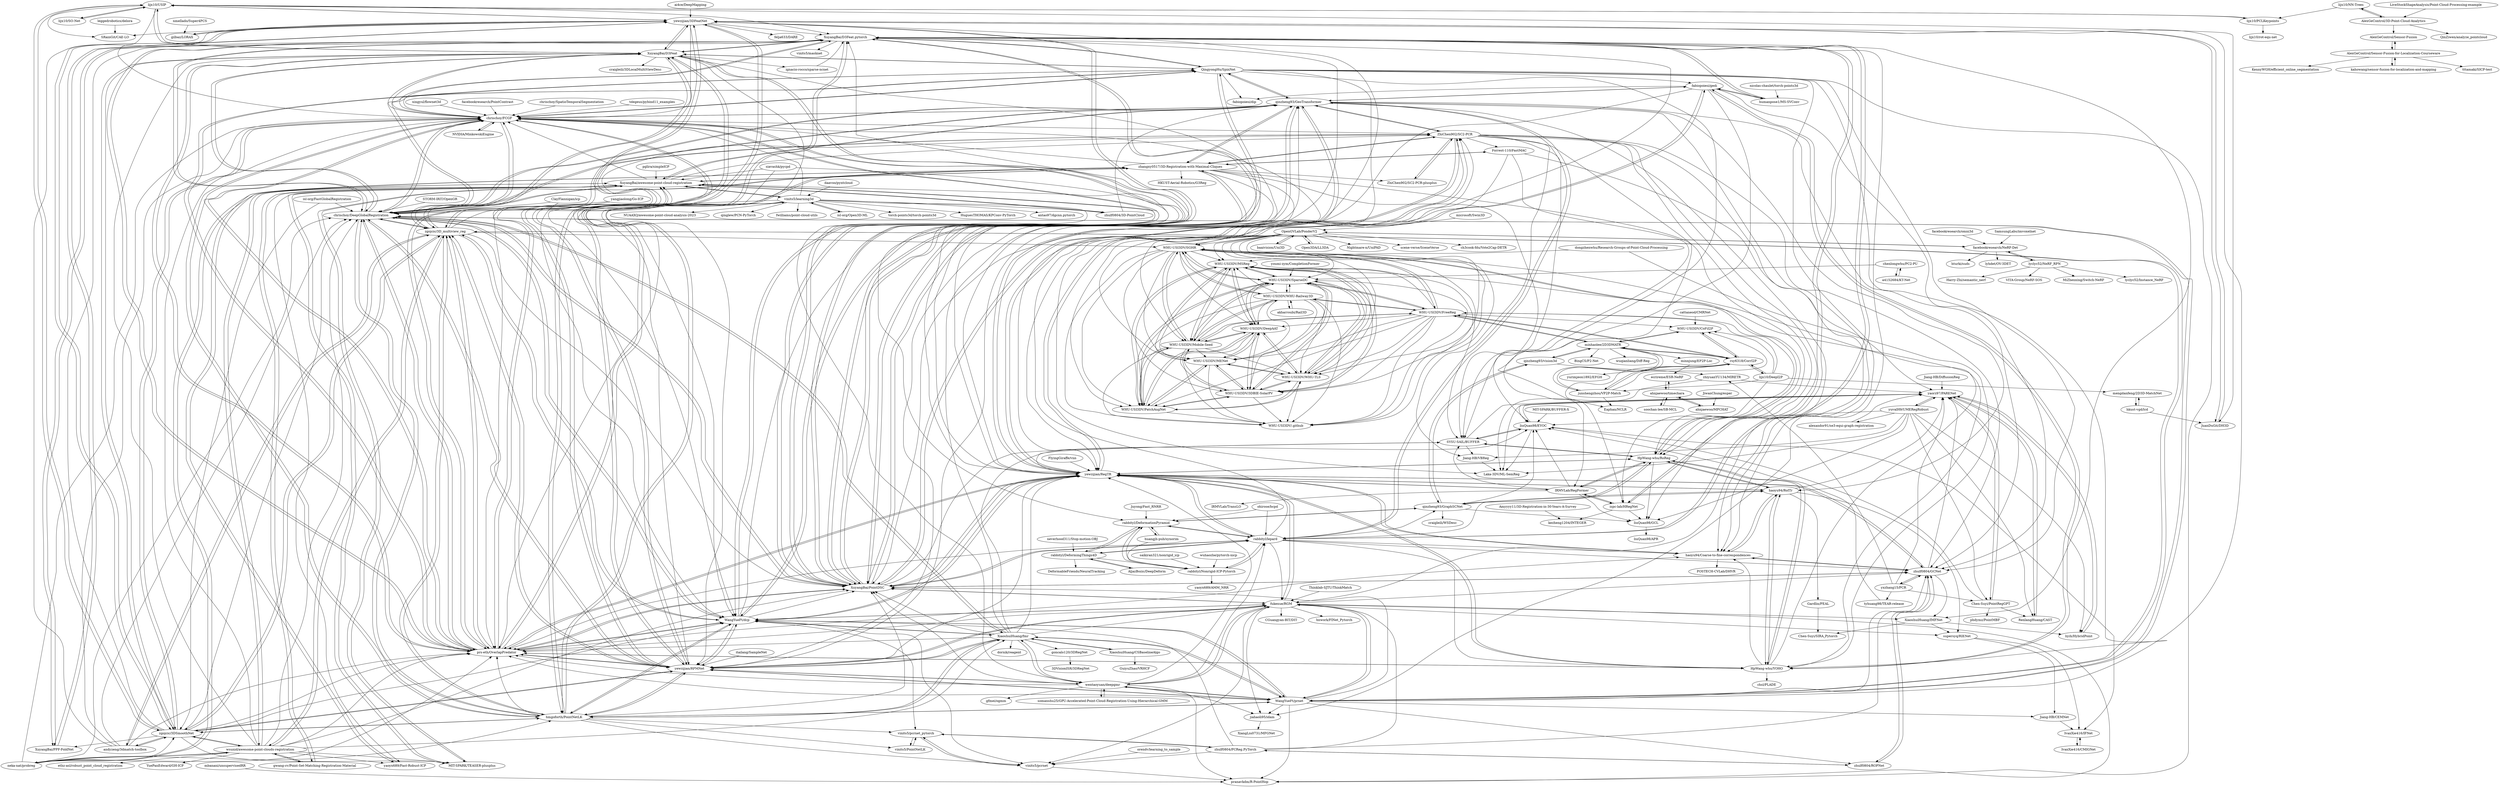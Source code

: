 digraph G {
"lijx10/USIP" -> "yewzijian/3DFeatNet"
"lijx10/USIP" -> "lijx10/PCLKeypoints"
"lijx10/USIP" -> "XuyangBai/D3Feat.pytorch"
"lijx10/USIP" -> "XuyangBai/D3Feat"
"lijx10/USIP" -> "JuanDuGit/DH3D" ["e"=1]
"lijx10/USIP" -> "chrischoy/FCGF"
"lijx10/USIP" -> "lijx10/SO-Net" ["e"=1]
"lijx10/USIP" -> "SRainGit/CAE-LO"
"lijx10/USIP" -> "zgojcic/3DSmoothNet"
"NVIDIA/MinkowskiEngine" -> "chrischoy/FCGF" ["e"=1]
"zhulf0804/3D-PointCloud" -> "XuyangBai/awesome-point-cloud-registration" ["e"=1]
"zhulf0804/3D-PointCloud" -> "qinzheng93/GeoTransformer" ["e"=1]
"LiveStockShapeAnalysis/Point-Cloud-Processing-example" -> "AlexGeControl/3D-Point-Cloud-Analytics" ["e"=1]
"yangjiaolong/Go-ICP" -> "chrischoy/DeepGlobalRegistration" ["e"=1]
"yangjiaolong/Go-ICP" -> "WangYueFt/dcp" ["e"=1]
"gwang-cv/Point-Set-Matching-Registration-Material" -> "XuyangBai/awesome-point-cloud-registration" ["e"=1]
"gwang-cv/Point-Set-Matching-Registration-Material" -> "wsunid/awesome-point-clouds-registration" ["e"=1]
"STORM-IRIT/OpenGR" -> "chrischoy/DeepGlobalRegistration" ["e"=1]
"neka-nat/probreg" -> "XuyangBai/awesome-point-cloud-registration" ["e"=1]
"neka-nat/probreg" -> "prs-eth/OverlapPredator" ["e"=1]
"neka-nat/probreg" -> "zgojcic/3DSmoothNet" ["e"=1]
"neka-nat/probreg" -> "wsunid/awesome-point-clouds-registration" ["e"=1]
"neka-nat/probreg" -> "chrischoy/FCGF" ["e"=1]
"neka-nat/probreg" -> "chrischoy/DeepGlobalRegistration" ["e"=1]
"neka-nat/probreg" -> "hmgoforth/PointNetLK" ["e"=1]
"ohirose/bcpd" -> "rabbityl/lepard" ["e"=1]
"ohirose/bcpd" -> "rabbityl/DeformationPyramid" ["e"=1]
"WangYueFt/dcp" -> "hmgoforth/PointNetLK"
"WangYueFt/dcp" -> "WangYueFt/prnet"
"WangYueFt/dcp" -> "yewzijian/RPMNet"
"WangYueFt/dcp" -> "fukexue/RGM"
"WangYueFt/dcp" -> "prs-eth/OverlapPredator"
"WangYueFt/dcp" -> "chrischoy/DeepGlobalRegistration"
"WangYueFt/dcp" -> "yewzijian/3DFeatNet"
"WangYueFt/dcp" -> "yewzijian/RegTR"
"WangYueFt/dcp" -> "chrischoy/FCGF"
"WangYueFt/dcp" -> "XuyangBai/PointDSC"
"WangYueFt/dcp" -> "vinits5/pcrnet"
"WangYueFt/dcp" -> "XiaoshuiHuang/fmr"
"WangYueFt/dcp" -> "XuyangBai/D3Feat.pytorch"
"WangYueFt/dcp" -> "vinits5/pcrnet_pytorch"
"WangYueFt/dcp" -> "zgojcic/3D_multiview_reg"
"WangYueFt/prnet" -> "WangYueFt/dcp"
"WangYueFt/prnet" -> "wentaoyuan/deepgmr"
"WangYueFt/prnet" -> "jiahaoli95/idam"
"WangYueFt/prnet" -> "XiaoshuiHuang/fmr"
"WangYueFt/prnet" -> "fukexue/RGM"
"WangYueFt/prnet" -> "yewzijian/RPMNet"
"WangYueFt/prnet" -> "zhulf0804/ROPNet"
"WangYueFt/prnet" -> "pranavkdm/R-PointHop"
"WangYueFt/prnet" -> "hmgoforth/PointNetLK"
"WangYueFt/prnet" -> "prs-eth/OverlapPredator"
"WangYueFt/prnet" -> "chrischoy/DeepGlobalRegistration"
"WangYueFt/prnet" -> "zhulf0804/GCNet"
"WangYueFt/prnet" -> "XuyangBai/PointDSC"
"WangYueFt/prnet" -> "zgojcic/3D_multiview_reg"
"WangYueFt/prnet" -> "Jiang-HB/CEMNet"
"lijx10/SO-Net" -> "lijx10/USIP" ["e"=1]
"zgojcic/3DSmoothNet" -> "chrischoy/FCGF"
"zgojcic/3DSmoothNet" -> "andyzeng/3dmatch-toolbox" ["e"=1]
"zgojcic/3DSmoothNet" -> "yewzijian/3DFeatNet"
"zgojcic/3DSmoothNet" -> "zgojcic/3D_multiview_reg"
"zgojcic/3DSmoothNet" -> "hmgoforth/PointNetLK"
"zgojcic/3DSmoothNet" -> "XuyangBai/D3Feat"
"zgojcic/3DSmoothNet" -> "MIT-SPARK/TEASER-plusplus" ["e"=1]
"zgojcic/3DSmoothNet" -> "prs-eth/OverlapPredator"
"zgojcic/3DSmoothNet" -> "yewzijian/RPMNet"
"zgojcic/3DSmoothNet" -> "WangYueFt/dcp"
"zgojcic/3DSmoothNet" -> "chrischoy/DeepGlobalRegistration"
"zgojcic/3DSmoothNet" -> "XuyangBai/D3Feat.pytorch"
"zgojcic/3DSmoothNet" -> "lijx10/USIP"
"zgojcic/3DSmoothNet" -> "XuyangBai/PPF-FoldNet"
"zgojcic/3DSmoothNet" -> "wsunid/awesome-point-clouds-registration"
"xingyul/flownet3d" -> "chrischoy/FCGF" ["e"=1]
"hmgoforth/PointNetLK" -> "WangYueFt/dcp"
"hmgoforth/PointNetLK" -> "yewzijian/RPMNet"
"hmgoforth/PointNetLK" -> "yewzijian/3DFeatNet"
"hmgoforth/PointNetLK" -> "WangYueFt/prnet"
"hmgoforth/PointNetLK" -> "chrischoy/DeepGlobalRegistration"
"hmgoforth/PointNetLK" -> "zgojcic/3DSmoothNet"
"hmgoforth/PointNetLK" -> "chrischoy/FCGF"
"hmgoforth/PointNetLK" -> "zgojcic/3D_multiview_reg"
"hmgoforth/PointNetLK" -> "vinits5/pcrnet_pytorch"
"hmgoforth/PointNetLK" -> "XuyangBai/PointDSC"
"hmgoforth/PointNetLK" -> "XiaoshuiHuang/fmr"
"hmgoforth/PointNetLK" -> "prs-eth/OverlapPredator"
"hmgoforth/PointNetLK" -> "vinits5/pcrnet"
"hmgoforth/PointNetLK" -> "vinits5/PointNetLK"
"hmgoforth/PointNetLK" -> "vinits5/learning3d"
"yewzijian/3DFeatNet" -> "gilbaz/LORAX"
"yewzijian/3DFeatNet" -> "lijx10/USIP"
"yewzijian/3DFeatNet" -> "JuanDuGit/DH3D" ["e"=1]
"yewzijian/3DFeatNet" -> "hmgoforth/PointNetLK"
"yewzijian/3DFeatNet" -> "WangYueFt/dcp"
"yewzijian/3DFeatNet" -> "zgojcic/3DSmoothNet"
"yewzijian/3DFeatNet" -> "felja633/DARE" ["e"=1]
"yewzijian/3DFeatNet" -> "XuyangBai/D3Feat"
"yewzijian/3DFeatNet" -> "XuyangBai/PPF-FoldNet"
"yewzijian/3DFeatNet" -> "WangYueFt/prnet"
"yewzijian/3DFeatNet" -> "chrischoy/FCGF"
"yewzijian/3DFeatNet" -> "XuyangBai/D3Feat.pytorch"
"yewzijian/3DFeatNet" -> "yewzijian/RPMNet"
"yewzijian/3DFeatNet" -> "SRainGit/CAE-LO"
"yewzijian/3DFeatNet" -> "zgojcic/3D_multiview_reg"
"ai4ce/DeepMapping" -> "yewzijian/3DFeatNet" ["e"=1]
"goncalo120/3DRegNet" -> "3DVisionISR/3DRegNet"
"vinits5/pcrnet" -> "vinits5/pcrnet_pytorch"
"vinits5/pcrnet" -> "pranavkdm/R-PointHop"
"XuyangBai/PPF-FoldNet" -> "XuyangBai/D3Feat.pytorch"
"XuyangBai/PPF-FoldNet" -> "yewzijian/3DFeatNet"
"orendv/learning_to_sample" -> "vinits5/pcrnet" ["e"=1]
"Thinklab-SJTU/ThinkMatch" -> "fukexue/RGM" ["e"=1]
"facebookresearch/PointContrast" -> "chrischoy/FCGF" ["e"=1]
"chrischoy/FCGF" -> "chrischoy/DeepGlobalRegistration"
"chrischoy/FCGF" -> "prs-eth/OverlapPredator"
"chrischoy/FCGF" -> "XuyangBai/D3Feat"
"chrischoy/FCGF" -> "XuyangBai/PointDSC"
"chrischoy/FCGF" -> "zgojcic/3D_multiview_reg"
"chrischoy/FCGF" -> "zgojcic/3DSmoothNet"
"chrischoy/FCGF" -> "yewzijian/RPMNet"
"chrischoy/FCGF" -> "XuyangBai/D3Feat.pytorch"
"chrischoy/FCGF" -> "qinzheng93/GeoTransformer"
"chrischoy/FCGF" -> "QingyongHu/SpinNet"
"chrischoy/FCGF" -> "yewzijian/RegTR"
"chrischoy/FCGF" -> "WangYueFt/dcp"
"chrischoy/FCGF" -> "NVIDIA/MinkowskiEngine" ["e"=1]
"chrischoy/FCGF" -> "hmgoforth/PointNetLK"
"chrischoy/FCGF" -> "ZhiChen902/SC2-PCR"
"jiahaoli95/idam" -> "XiangLiu0731/MFGNet" ["e"=1]
"chrischoy/DeepGlobalRegistration" -> "chrischoy/FCGF"
"chrischoy/DeepGlobalRegistration" -> "prs-eth/OverlapPredator"
"chrischoy/DeepGlobalRegistration" -> "zgojcic/3D_multiview_reg"
"chrischoy/DeepGlobalRegistration" -> "XuyangBai/PointDSC"
"chrischoy/DeepGlobalRegistration" -> "yewzijian/RPMNet"
"chrischoy/DeepGlobalRegistration" -> "QingyongHu/SpinNet"
"chrischoy/DeepGlobalRegistration" -> "qinzheng93/GeoTransformer"
"chrischoy/DeepGlobalRegistration" -> "XiaoshuiHuang/fmr"
"chrischoy/DeepGlobalRegistration" -> "WangYueFt/dcp"
"chrischoy/DeepGlobalRegistration" -> "XuyangBai/D3Feat.pytorch"
"chrischoy/DeepGlobalRegistration" -> "XuyangBai/awesome-point-cloud-registration"
"chrischoy/DeepGlobalRegistration" -> "hmgoforth/PointNetLK"
"chrischoy/DeepGlobalRegistration" -> "XuyangBai/D3Feat"
"chrischoy/DeepGlobalRegistration" -> "WangYueFt/prnet"
"chrischoy/DeepGlobalRegistration" -> "ZhiChen902/SC2-PCR"
"XuyangBai/D3Feat.pytorch" -> "XuyangBai/D3Feat"
"XuyangBai/D3Feat.pytorch" -> "QingyongHu/SpinNet"
"XuyangBai/D3Feat.pytorch" -> "XuyangBai/PointDSC"
"XuyangBai/D3Feat.pytorch" -> "humanpose1/MS-SVConv"
"XuyangBai/D3Feat.pytorch" -> "XuyangBai/PPF-FoldNet"
"XuyangBai/D3Feat.pytorch" -> "chrischoy/FCGF"
"XuyangBai/D3Feat.pytorch" -> "ispc-lab/HRegNet"
"XuyangBai/D3Feat.pytorch" -> "prs-eth/OverlapPredator"
"XuyangBai/D3Feat.pytorch" -> "XiaoshuiHuang/IMFNet"
"XuyangBai/D3Feat.pytorch" -> "vinits5/masknet"
"XuyangBai/D3Feat.pytorch" -> "yewzijian/RPMNet"
"XuyangBai/D3Feat.pytorch" -> "chrischoy/DeepGlobalRegistration"
"XuyangBai/D3Feat.pytorch" -> "yewzijian/RegTR"
"XuyangBai/D3Feat.pytorch" -> "jiahaoli95/idam"
"XuyangBai/D3Feat.pytorch" -> "rabbityl/lepard"
"AlexGeControl/3D-Point-Cloud-Analytics" -> "lijx10/NN-Trees"
"AlexGeControl/3D-Point-Cloud-Analytics" -> "AlexGeControl/Sensor-Fusion"
"AlexGeControl/3D-Point-Cloud-Analytics" -> "QinZiwen/analyze_pointcloud"
"mengdanfeng/2D3D-MatchNet" -> "hkust-vgd/lcd"
"Juyong/Fast_RNRR" -> "rabbityl/DeformationPyramid" ["e"=1]
"AljazBozic/DeepDeform" -> "rabbityl/DeformingThings4D" ["e"=1]
"yaoyx689/Fast-Robust-ICP" -> "zhangxy0517/3D-Registration-with-Maximal-Cliques" ["e"=1]
"isl-org/Open3D-ML" -> "vinits5/learning3d" ["e"=1]
"yewzijian/RPMNet" -> "WangYueFt/dcp"
"yewzijian/RPMNet" -> "prs-eth/OverlapPredator"
"yewzijian/RPMNet" -> "fukexue/RGM"
"yewzijian/RPMNet" -> "chrischoy/FCGF"
"yewzijian/RPMNet" -> "chrischoy/DeepGlobalRegistration"
"yewzijian/RPMNet" -> "zgojcic/3D_multiview_reg"
"yewzijian/RPMNet" -> "WangYueFt/prnet"
"yewzijian/RPMNet" -> "XiaoshuiHuang/fmr"
"yewzijian/RPMNet" -> "hmgoforth/PointNetLK"
"yewzijian/RPMNet" -> "XuyangBai/D3Feat"
"yewzijian/RPMNet" -> "XuyangBai/D3Feat.pytorch"
"yewzijian/RPMNet" -> "yewzijian/RegTR"
"yewzijian/RPMNet" -> "wentaoyuan/deepgmr"
"yewzijian/RPMNet" -> "qinzheng93/GeoTransformer"
"yewzijian/RPMNet" -> "zgojcic/3DSmoothNet"
"chrischoy/SpatioTemporalSegmentation" -> "chrischoy/FCGF" ["e"=1]
"zgojcic/3D_multiview_reg" -> "chrischoy/DeepGlobalRegistration"
"zgojcic/3D_multiview_reg" -> "chrischoy/FCGF"
"zgojcic/3D_multiview_reg" -> "yewzijian/RPMNet"
"zgojcic/3D_multiview_reg" -> "prs-eth/OverlapPredator"
"zgojcic/3D_multiview_reg" -> "zgojcic/3DSmoothNet"
"zgojcic/3D_multiview_reg" -> "andyzeng/3dmatch-toolbox" ["e"=1]
"zgojcic/3D_multiview_reg" -> "WangYueFt/prnet"
"zgojcic/3D_multiview_reg" -> "WHU-USI3DV/SGHR"
"zgojcic/3D_multiview_reg" -> "hmgoforth/PointNetLK"
"zgojcic/3D_multiview_reg" -> "WangYueFt/dcp"
"zgojcic/3D_multiview_reg" -> "yewzijian/3DFeatNet"
"zgojcic/3D_multiview_reg" -> "XuyangBai/D3Feat"
"zgojcic/3D_multiview_reg" -> "XuyangBai/PointDSC"
"zgojcic/3D_multiview_reg" -> "wsunid/awesome-point-clouds-registration"
"zgojcic/3D_multiview_reg" -> "XuyangBai/awesome-point-cloud-registration"
"MIT-SPARK/TEASER-plusplus" -> "XuyangBai/awesome-point-cloud-registration" ["e"=1]
"MIT-SPARK/TEASER-plusplus" -> "zhangxy0517/3D-Registration-with-Maximal-Cliques" ["e"=1]
"saikiran321/nonrigid_icp" -> "rabbityl/Nonrigid-ICP-Pytorch" ["e"=1]
"cattaneod/CMRNet" -> "WHU-USI3DV/CoFiI2P" ["e"=1]
"vinits5/pcrnet_pytorch" -> "vinits5/pcrnet"
"vinits5/pcrnet_pytorch" -> "vinits5/PointNetLK"
"vinits5/pcrnet_pytorch" -> "zhulf0804/PCReg.PyTorch"
"wentaoyuan/deepgmr" -> "WangYueFt/prnet"
"wentaoyuan/deepgmr" -> "jiahaoli95/idam"
"wentaoyuan/deepgmr" -> "pranavkdm/R-PointHop"
"wentaoyuan/deepgmr" -> "XiaoshuiHuang/fmr"
"wentaoyuan/deepgmr" -> "fukexue/RGM"
"wentaoyuan/deepgmr" -> "XuyangBai/PointDSC"
"wentaoyuan/deepgmr" -> "gfmei/ogmm"
"wentaoyuan/deepgmr" -> "somanshu25/GPU-Accelerated-Point-Cloud-Registration-Using-Hierarchical-GMM" ["e"=1]
"wentaoyuan/deepgmr" -> "yewzijian/RPMNet"
"wentaoyuan/deepgmr" -> "rabbityl/lepard"
"wentaoyuan/deepgmr" -> "yewzijian/RegTR"
"wentaoyuan/deepgmr" -> "prs-eth/OverlapPredator"
"vinits5/learning3d" -> "XuyangBai/awesome-point-cloud-registration"
"vinits5/learning3d" -> "torch-points3d/torch-points3d" ["e"=1]
"vinits5/learning3d" -> "hmgoforth/PointNetLK"
"vinits5/learning3d" -> "wentaoyuan/deepgmr"
"vinits5/learning3d" -> "yewzijian/RPMNet"
"vinits5/learning3d" -> "prs-eth/OverlapPredator"
"vinits5/learning3d" -> "chrischoy/DeepGlobalRegistration"
"vinits5/learning3d" -> "HuguesTHOMAS/KPConv-PyTorch" ["e"=1]
"vinits5/learning3d" -> "zhulf0804/3D-PointCloud" ["e"=1]
"vinits5/learning3d" -> "chrischoy/FCGF"
"vinits5/learning3d" -> "isl-org/Open3D-ML" ["e"=1]
"vinits5/learning3d" -> "antao97/dgcnn.pytorch" ["e"=1]
"vinits5/learning3d" -> "NUAAXQ/awesome-point-cloud-analysis-2023" ["e"=1]
"vinits5/learning3d" -> "qinglew/PCN-PyTorch" ["e"=1]
"vinits5/learning3d" -> "fwilliams/point-cloud-utils" ["e"=1]
"itailang/SampleNet" -> "yewzijian/RPMNet" ["e"=1]
"nmellado/Super4PCS" -> "gilbaz/LORAX" ["e"=1]
"pglira/simpleICP" -> "XuyangBai/awesome-point-cloud-registration" ["e"=1]
"qinzheng93/vision3d" -> "minhaolee/2D3DMATR"
"qinzheng93/vision3d" -> "qinzheng93/GraphSCNet"
"qinzheng93/vision3d" -> "zhiyuanYU134/MIRETR"
"XuyangBai/D3Feat" -> "XuyangBai/D3Feat.pytorch"
"XuyangBai/D3Feat" -> "chrischoy/FCGF"
"XuyangBai/D3Feat" -> "QingyongHu/SpinNet"
"XuyangBai/D3Feat" -> "XuyangBai/PointDSC"
"XuyangBai/D3Feat" -> "yewzijian/RPMNet"
"XuyangBai/D3Feat" -> "yewzijian/3DFeatNet"
"XuyangBai/D3Feat" -> "prs-eth/OverlapPredator"
"XuyangBai/D3Feat" -> "chrischoy/DeepGlobalRegistration"
"XuyangBai/D3Feat" -> "zgojcic/3DSmoothNet"
"XuyangBai/D3Feat" -> "lijx10/USIP"
"XuyangBai/D3Feat" -> "craigleili/3DLocalMultiViewDesc"
"XuyangBai/D3Feat" -> "yewzijian/RegTR"
"XuyangBai/D3Feat" -> "zgojcic/3D_multiview_reg"
"XuyangBai/D3Feat" -> "ignacio-rocco/sparse-ncnet" ["e"=1]
"XuyangBai/D3Feat" -> "WangYueFt/dcp"
"dongzhenwhu/Research-Groups-of-Point-Cloud-Processing" -> "WHU-USI3DV/MSReg"
"dongzhenwhu/Research-Groups-of-Point-Cloud-Processing" -> "HpWang-whu/YOHO"
"XiaoshuiHuang/fmr" -> "XiaoshuiHuang/CSBaselineAlgo"
"XiaoshuiHuang/fmr" -> "WangYueFt/prnet"
"XiaoshuiHuang/fmr" -> "wentaoyuan/deepgmr"
"XiaoshuiHuang/fmr" -> "yewzijian/RPMNet"
"XiaoshuiHuang/fmr" -> "chrischoy/DeepGlobalRegistration"
"XiaoshuiHuang/fmr" -> "XuyangBai/PointDSC"
"XiaoshuiHuang/fmr" -> "yewzijian/RegTR"
"XiaoshuiHuang/fmr" -> "prs-eth/OverlapPredator"
"XiaoshuiHuang/fmr" -> "WangYueFt/dcp"
"XiaoshuiHuang/fmr" -> "liuQuan98/EYOC"
"XiaoshuiHuang/fmr" -> "XuyangBai/D3Feat.pytorch"
"XiaoshuiHuang/fmr" -> "fukexue/RGM"
"XiaoshuiHuang/fmr" -> "goncalo120/3DRegNet"
"XiaoshuiHuang/fmr" -> "dornik/reagent"
"XiaoshuiHuang/fmr" -> "hmgoforth/PointNetLK"
"ignacio-rocco/sparse-ncnet" -> "XuyangBai/D3Feat.pytorch" ["e"=1]
"vinits5/PointNetLK" -> "vinits5/pcrnet_pytorch"
"wsunid/awesome-point-clouds-registration" -> "XuyangBai/awesome-point-cloud-registration"
"wsunid/awesome-point-clouds-registration" -> "XuyangBai/PointDSC"
"wsunid/awesome-point-clouds-registration" -> "chrischoy/DeepGlobalRegistration"
"wsunid/awesome-point-clouds-registration" -> "gwang-cv/Point-Set-Matching-Registration-Material" ["e"=1]
"wsunid/awesome-point-clouds-registration" -> "prs-eth/OverlapPredator"
"wsunid/awesome-point-clouds-registration" -> "chrischoy/FCGF"
"wsunid/awesome-point-clouds-registration" -> "zgojcic/3DSmoothNet"
"wsunid/awesome-point-clouds-registration" -> "ethz-asl/robust_point_cloud_registration" ["e"=1]
"wsunid/awesome-point-clouds-registration" -> "zgojcic/3D_multiview_reg"
"wsunid/awesome-point-clouds-registration" -> "MIT-SPARK/TEASER-plusplus" ["e"=1]
"wsunid/awesome-point-clouds-registration" -> "XiaoshuiHuang/fmr"
"wsunid/awesome-point-clouds-registration" -> "XuyangBai/D3Feat"
"wsunid/awesome-point-clouds-registration" -> "neka-nat/probreg" ["e"=1]
"wsunid/awesome-point-clouds-registration" -> "YuePanEdward/GH-ICP" ["e"=1]
"wsunid/awesome-point-clouds-registration" -> "yaoyx689/Fast-Robust-ICP" ["e"=1]
"hkust-vgd/lcd" -> "mengdanfeng/2D3D-MatchNet"
"hkust-vgd/lcd" -> "JuanDuGit/DH3D" ["e"=1]
"lijx10/NN-Trees" -> "AlexGeControl/3D-Point-Cloud-Analytics"
"lijx10/NN-Trees" -> "lijx10/PCLKeypoints"
"lijx10/PCLKeypoints" -> "lijx10/USIP"
"lijx10/PCLKeypoints" -> "lijx10/rot-equ-net"
"JuanDuGit/DH3D" -> "yewzijian/3DFeatNet" ["e"=1]
"somanshu25/GPU-Accelerated-Point-Cloud-Registration-Using-Hierarchical-GMM" -> "wentaoyuan/deepgmr" ["e"=1]
"kahowang/sensor-fusion-for-localization-and-mapping" -> "AlexGeControl/Sensor-Fusion-for-Localization-Courseware" ["e"=1]
"XuyangBai/awesome-point-cloud-registration" -> "qinzheng93/GeoTransformer"
"XuyangBai/awesome-point-cloud-registration" -> "zhangxy0517/3D-Registration-with-Maximal-Cliques"
"XuyangBai/awesome-point-cloud-registration" -> "prs-eth/OverlapPredator"
"XuyangBai/awesome-point-cloud-registration" -> "MIT-SPARK/TEASER-plusplus" ["e"=1]
"XuyangBai/awesome-point-cloud-registration" -> "chrischoy/DeepGlobalRegistration"
"XuyangBai/awesome-point-cloud-registration" -> "XuyangBai/PointDSC"
"XuyangBai/awesome-point-cloud-registration" -> "yewzijian/RegTR"
"XuyangBai/awesome-point-cloud-registration" -> "wsunid/awesome-point-clouds-registration"
"XuyangBai/awesome-point-cloud-registration" -> "neka-nat/probreg" ["e"=1]
"XuyangBai/awesome-point-cloud-registration" -> "chrischoy/FCGF"
"XuyangBai/awesome-point-cloud-registration" -> "ZhiChen902/SC2-PCR"
"XuyangBai/awesome-point-cloud-registration" -> "gwang-cv/Point-Set-Matching-Registration-Material" ["e"=1]
"XuyangBai/awesome-point-cloud-registration" -> "zhulf0804/3D-PointCloud" ["e"=1]
"XuyangBai/awesome-point-cloud-registration" -> "vinits5/learning3d"
"XuyangBai/awesome-point-cloud-registration" -> "yaoyx689/Fast-Robust-ICP" ["e"=1]
"QingyongHu/SpinNet" -> "prs-eth/OverlapPredator"
"QingyongHu/SpinNet" -> "XuyangBai/D3Feat.pytorch"
"QingyongHu/SpinNet" -> "XuyangBai/PointDSC"
"QingyongHu/SpinNet" -> "XuyangBai/D3Feat"
"QingyongHu/SpinNet" -> "chrischoy/DeepGlobalRegistration"
"QingyongHu/SpinNet" -> "qinzheng93/GeoTransformer"
"QingyongHu/SpinNet" -> "chrischoy/FCGF"
"QingyongHu/SpinNet" -> "SYSU-SAIL/BUFFER"
"QingyongHu/SpinNet" -> "yewzijian/RegTR"
"QingyongHu/SpinNet" -> "haoyu94/Coarse-to-fine-correspondences"
"QingyongHu/SpinNet" -> "HpWang-whu/YOHO"
"QingyongHu/SpinNet" -> "fabiopoiesi/gedi"
"QingyongHu/SpinNet" -> "fabiopoiesi/dip"
"QingyongHu/SpinNet" -> "pranavkdm/R-PointHop"
"QingyongHu/SpinNet" -> "zhulf0804/GCNet"
"prs-eth/OverlapPredator" -> "qinzheng93/GeoTransformer"
"prs-eth/OverlapPredator" -> "XuyangBai/PointDSC"
"prs-eth/OverlapPredator" -> "chrischoy/DeepGlobalRegistration"
"prs-eth/OverlapPredator" -> "yewzijian/RegTR"
"prs-eth/OverlapPredator" -> "chrischoy/FCGF"
"prs-eth/OverlapPredator" -> "QingyongHu/SpinNet"
"prs-eth/OverlapPredator" -> "yewzijian/RPMNet"
"prs-eth/OverlapPredator" -> "zhangxy0517/3D-Registration-with-Maximal-Cliques"
"prs-eth/OverlapPredator" -> "XuyangBai/awesome-point-cloud-registration"
"prs-eth/OverlapPredator" -> "zgojcic/3D_multiview_reg"
"prs-eth/OverlapPredator" -> "XuyangBai/D3Feat.pytorch"
"prs-eth/OverlapPredator" -> "WangYueFt/dcp"
"prs-eth/OverlapPredator" -> "haoyu94/Coarse-to-fine-correspondences"
"prs-eth/OverlapPredator" -> "HpWang-whu/YOHO"
"prs-eth/OverlapPredator" -> "XuyangBai/D3Feat"
"XuyangBai/PointDSC" -> "prs-eth/OverlapPredator"
"XuyangBai/PointDSC" -> "yewzijian/RegTR"
"XuyangBai/PointDSC" -> "ZhiChen902/SC2-PCR"
"XuyangBai/PointDSC" -> "chrischoy/DeepGlobalRegistration"
"XuyangBai/PointDSC" -> "qinzheng93/GeoTransformer"
"XuyangBai/PointDSC" -> "XuyangBai/D3Feat.pytorch"
"XuyangBai/PointDSC" -> "chrischoy/FCGF"
"XuyangBai/PointDSC" -> "zhangxy0517/3D-Registration-with-Maximal-Cliques"
"XuyangBai/PointDSC" -> "QingyongHu/SpinNet"
"XuyangBai/PointDSC" -> "XuyangBai/D3Feat"
"XuyangBai/PointDSC" -> "SYSU-SAIL/BUFFER"
"XuyangBai/PointDSC" -> "zhulf0804/GCNet"
"XuyangBai/PointDSC" -> "rabbityl/lepard"
"XuyangBai/PointDSC" -> "fukexue/RGM"
"XuyangBai/PointDSC" -> "XuyangBai/awesome-point-cloud-registration"
"FlyingGiraffe/vnn" -> "yewzijian/RegTR" ["e"=1]
"fabiopoiesi/gedi" -> "humanpose1/MS-SVConv"
"fabiopoiesi/gedi" -> "HpWang-whu/YOHO"
"fabiopoiesi/gedi" -> "yewzijian/RegTR"
"fabiopoiesi/gedi" -> "zhulf0804/GCNet"
"fabiopoiesi/gedi" -> "fabiopoiesi/dip"
"fabiopoiesi/gedi" -> "qinzheng93/GeoTransformer"
"fabiopoiesi/gedi" -> "IRMVLab/RegFormer"
"fabiopoiesi/gedi" -> "XuyangBai/PointDSC"
"HpWang-whu/YOHO" -> "HpWang-whu/RoReg"
"HpWang-whu/YOHO" -> "haoyu94/RoITr"
"HpWang-whu/YOHO" -> "fabiopoiesi/gedi"
"HpWang-whu/YOHO" -> "yewzijian/RegTR"
"HpWang-whu/YOHO" -> "WHU-USI3DV/MSReg"
"HpWang-whu/YOHO" -> "chsl/PLADE" ["e"=1]
"HpWang-whu/YOHO" -> "WHU-USI3DV/SGHR"
"HpWang-whu/YOHO" -> "prs-eth/OverlapPredator"
"HpWang-whu/YOHO" -> "haoyu94/Coarse-to-fine-correspondences"
"fukexue/RGM" -> "pranavkdm/R-PointHop"
"fukexue/RGM" -> "yewzijian/RegTR"
"fukexue/RGM" -> "yewzijian/RPMNet"
"fukexue/RGM" -> "WangYueFt/prnet"
"fukexue/RGM" -> "wentaoyuan/deepgmr"
"fukexue/RGM" -> "WangYueFt/dcp"
"fukexue/RGM" -> "CGuangyan-BIT/DIT"
"fukexue/RGM" -> "XuyangBai/PointDSC"
"fukexue/RGM" -> "jiahaoli95/idam"
"fukexue/RGM" -> "zhulf0804/GCNet"
"fukexue/RGM" -> "supersyq/RIENet"
"fukexue/RGM" -> "prs-eth/OverlapPredator"
"fukexue/RGM" -> "hxwork/FINet_Pytorch" ["e"=1]
"fukexue/RGM" -> "vinits5/pcrnet"
"fukexue/RGM" -> "XiaoshuiHuang/IMFNet"
"ispc-lab/HRegNet" -> "liuQuan98/GCL"
"ispc-lab/HRegNet" -> "IRMVLab/RegFormer"
"ispc-lab/HRegNet" -> "kezheng1204/INTEGER"
"ispc-lab/HRegNet" -> "XuyangBai/D3Feat.pytorch"
"SamsungLabs/imvoxelnet" -> "facebookresearch/NeRF-Det" ["e"=1]
"lijx10/DeepI2P" -> "rsy6318/CorrI2P"
"lijx10/DeepI2P" -> "WHU-USI3DV/CoFiI2P"
"lijx10/DeepI2P" -> "mengdanfeng/2D3D-MatchNet"
"lijx10/DeepI2P" -> "junshengzhou/VP2P-Match"
"lijx10/DeepI2P" -> "ispc-lab/HRegNet"
"lijx10/DeepI2P" -> "WHU-USI3DV/FreeReg"
"zhulf0804/PCReg.PyTorch" -> "zhulf0804/ROPNet"
"zhulf0804/PCReg.PyTorch" -> "vinits5/pcrnet_pytorch"
"zhulf0804/PCReg.PyTorch" -> "zhulf0804/GCNet"
"zhulf0804/PCReg.PyTorch" -> "WangYueFt/dcp"
"zhulf0804/PCReg.PyTorch" -> "vinits5/pcrnet"
"zhulf0804/PCReg.PyTorch" -> "fukexue/RGM"
"rabbityl/DeformingThings4D" -> "rabbityl/lepard"
"rabbityl/DeformingThings4D" -> "rabbityl/DeformationPyramid"
"rabbityl/DeformingThings4D" -> "AljazBozic/DeepDeform" ["e"=1]
"rabbityl/DeformingThings4D" -> "rabbityl/Nonrigid-ICP-Pytorch"
"rabbityl/DeformingThings4D" -> "DeformableFriends/NeuralTracking" ["e"=1]
"mbanani/unsupervisedRR" -> "pranavkdm/R-PointHop" ["e"=1]
"AlexGeControl/Sensor-Fusion" -> "AlexGeControl/Sensor-Fusion-for-Localization-Courseware"
"XiaoshuiHuang/CSBaselineAlgo" -> "XiaoshuiHuang/fmr"
"XiaoshuiHuang/CSBaselineAlgo" -> "GuiyuZhao/VRHCF"
"leggedrobotics/delora" -> "SRainGit/CAE-LO" ["e"=1]
"humanpose1/MS-SVConv" -> "fabiopoiesi/gedi"
"humanpose1/MS-SVConv" -> "XuyangBai/D3Feat.pytorch"
"Jiang-HB/CEMNet" -> "IvanXie416/IFNet"
"haoyu94/Coarse-to-fine-correspondences" -> "haoyu94/RoITr"
"haoyu94/Coarse-to-fine-correspondences" -> "POSTECH-CVLab/DHVR" ["e"=1]
"haoyu94/Coarse-to-fine-correspondences" -> "yewzijian/RegTR"
"haoyu94/Coarse-to-fine-correspondences" -> "zhulf0804/GCNet"
"rabbityl/lepard" -> "rabbityl/DeformationPyramid"
"rabbityl/lepard" -> "rabbityl/Nonrigid-ICP-Pytorch"
"rabbityl/lepard" -> "rabbityl/DeformingThings4D"
"rabbityl/lepard" -> "yewzijian/RegTR"
"rabbityl/lepard" -> "XuyangBai/PointDSC"
"rabbityl/lepard" -> "haoyu94/Coarse-to-fine-correspondences"
"rabbityl/lepard" -> "qinzheng93/GeoTransformer"
"rabbityl/lepard" -> "zhulf0804/GCNet"
"rabbityl/lepard" -> "haoyu94/RoITr"
"rabbityl/lepard" -> "prs-eth/OverlapPredator"
"rabbityl/lepard" -> "XuyangBai/D3Feat.pytorch"
"rabbityl/lepard" -> "qinzheng93/GraphSCNet"
"rabbityl/lepard" -> "HpWang-whu/YOHO"
"rabbityl/lepard" -> "fukexue/RGM"
"rabbityl/lepard" -> "ZhiChen902/SC2-PCR"
"ZhiChen902/SC2-PCR" -> "zhangxy0517/3D-Registration-with-Maximal-Cliques"
"ZhiChen902/SC2-PCR" -> "ZhiChen902/SC2-PCR-plusplus"
"ZhiChen902/SC2-PCR" -> "XuyangBai/PointDSC"
"ZhiChen902/SC2-PCR" -> "yewzijian/RegTR"
"ZhiChen902/SC2-PCR" -> "liuQuan98/GCL"
"ZhiChen902/SC2-PCR" -> "Jiang-HB/VBReg"
"ZhiChen902/SC2-PCR" -> "Forrest-110/FastMAC" ["e"=1]
"ZhiChen902/SC2-PCR" -> "SYSU-SAIL/BUFFER"
"ZhiChen902/SC2-PCR" -> "qinzheng93/GeoTransformer"
"ZhiChen902/SC2-PCR" -> "zhulf0804/GCNet"
"ZhiChen902/SC2-PCR" -> "haoyu94/Coarse-to-fine-correspondences"
"ZhiChen902/SC2-PCR" -> "HpWang-whu/RoReg"
"ZhiChen902/SC2-PCR" -> "prs-eth/OverlapPredator"
"ZhiChen902/SC2-PCR" -> "ispc-lab/HRegNet"
"ZhiChen902/SC2-PCR" -> "chrischoy/DeepGlobalRegistration"
"yewzijian/RegTR" -> "prs-eth/OverlapPredator"
"yewzijian/RegTR" -> "XuyangBai/PointDSC"
"yewzijian/RegTR" -> "fukexue/RGM"
"yewzijian/RegTR" -> "qinzheng93/GeoTransformer"
"yewzijian/RegTR" -> "ZhiChen902/SC2-PCR"
"yewzijian/RegTR" -> "zhulf0804/GCNet"
"yewzijian/RegTR" -> "SYSU-SAIL/BUFFER"
"yewzijian/RegTR" -> "rabbityl/lepard"
"yewzijian/RegTR" -> "haoyu94/Coarse-to-fine-correspondences"
"yewzijian/RegTR" -> "HpWang-whu/RoReg"
"yewzijian/RegTR" -> "haoyu94/RoITr"
"yewzijian/RegTR" -> "IRMVLab/RegFormer"
"yewzijian/RegTR" -> "HpWang-whu/YOHO"
"yewzijian/RegTR" -> "fabiopoiesi/gedi"
"yewzijian/RegTR" -> "WangYueFt/dcp"
"nicolas-chaulet/torch-points3d" -> "humanpose1/MS-SVConv" ["e"=1]
"qinzheng93/GeoTransformer" -> "prs-eth/OverlapPredator"
"qinzheng93/GeoTransformer" -> "zhangxy0517/3D-Registration-with-Maximal-Cliques"
"qinzheng93/GeoTransformer" -> "XuyangBai/awesome-point-cloud-registration"
"qinzheng93/GeoTransformer" -> "XuyangBai/PointDSC"
"qinzheng93/GeoTransformer" -> "yewzijian/RegTR"
"qinzheng93/GeoTransformer" -> "chrischoy/DeepGlobalRegistration"
"qinzheng93/GeoTransformer" -> "chrischoy/FCGF"
"qinzheng93/GeoTransformer" -> "ZhiChen902/SC2-PCR"
"qinzheng93/GeoTransformer" -> "QingyongHu/SpinNet"
"qinzheng93/GeoTransformer" -> "rabbityl/lepard"
"qinzheng93/GeoTransformer" -> "fabiopoiesi/gedi"
"qinzheng93/GeoTransformer" -> "fukexue/RGM"
"qinzheng93/GeoTransformer" -> "haoyu94/RoITr"
"qinzheng93/GeoTransformer" -> "zhulf0804/GCNet"
"qinzheng93/GeoTransformer" -> "haoyu94/Coarse-to-fine-correspondences"
"rabbityl/DeformationPyramid" -> "rabbityl/Nonrigid-ICP-Pytorch"
"rabbityl/DeformationPyramid" -> "rabbityl/lepard"
"rabbityl/DeformationPyramid" -> "qinzheng93/GraphSCNet"
"rabbityl/DeformationPyramid" -> "rabbityl/DeformingThings4D"
"rabbityl/DeformationPyramid" -> "huangjh-pub/synorim" ["e"=1]
"ClayFlannigan/icp" -> "chrischoy/DeepGlobalRegistration" ["e"=1]
"ClayFlannigan/icp" -> "WangYueFt/dcp" ["e"=1]
"zhulf0804/ROPNet" -> "zhulf0804/GCNet"
"zhulf0804/ROPNet" -> "zhulf0804/PCReg.PyTorch"
"huangjh-pub/synorim" -> "rabbityl/DeformationPyramid" ["e"=1]
"huangjh-pub/synorim" -> "rabbityl/Nonrigid-ICP-Pytorch" ["e"=1]
"zhulf0804/GCNet" -> "zhulf0804/ROPNet"
"zhulf0804/GCNet" -> "yewzijian/RegTR"
"zhulf0804/GCNet" -> "haoyu94/Coarse-to-fine-correspondences"
"zhulf0804/GCNet" -> "XuyangBai/PointDSC"
"zhulf0804/GCNet" -> "yxzhang15/PCR"
"zhulf0804/GCNet" -> "yaorz97/PARENet"
"zhulf0804/GCNet" -> "XiaoshuiHuang/IMFNet"
"rabbityl/Nonrigid-ICP-Pytorch" -> "rabbityl/DeformationPyramid"
"rabbityl/Nonrigid-ICP-Pytorch" -> "rabbityl/lepard"
"rabbityl/Nonrigid-ICP-Pytorch" -> "yaoyx689/AMM_NRR" ["e"=1]
"AlexGeControl/Sensor-Fusion-for-Localization-Courseware" -> "kahowang/sensor-fusion-for-localization-and-mapping" ["e"=1]
"AlexGeControl/Sensor-Fusion-for-Localization-Courseware" -> "AlexGeControl/Sensor-Fusion"
"AlexGeControl/Sensor-Fusion-for-Localization-Courseware" -> "tttamaki/SICP-test"
"AlexGeControl/Sensor-Fusion-for-Localization-Courseware" -> "KennyWGH/efficient_online_segmentation" ["e"=1]
"supersyq/RIENet" -> "Jiang-HB/CEMNet"
"supersyq/RIENet" -> "IvanXie416/IFNet"
"wuhaozhe/pytorch-nicp" -> "rabbityl/Nonrigid-ICP-Pytorch" ["e"=1]
"chenlongwhu/PC2-PU" -> "a4152684/KT-Net"
"chenlongwhu/PC2-PU" -> "WHU-USI3DV/SparseDC"
"facebookresearch/omni3d" -> "facebookresearch/NeRF-Det" ["e"=1]
"HpWang-whu/RoReg" -> "HpWang-whu/YOHO"
"HpWang-whu/RoReg" -> "WHU-USI3DV/SGHR"
"HpWang-whu/RoReg" -> "liuQuan98/GCL"
"HpWang-whu/RoReg" -> "haoyu94/RoITr"
"HpWang-whu/RoReg" -> "SYSU-SAIL/BUFFER"
"HpWang-whu/RoReg" -> "qinzheng93/GraphSCNet"
"HpWang-whu/RoReg" -> "IRMVLab/RegFormer"
"HpWang-whu/RoReg" -> "yewzijian/RegTR"
"qinzheng93/GraphSCNet" -> "rabbityl/DeformationPyramid"
"qinzheng93/GraphSCNet" -> "liuQuan98/GCL"
"qinzheng93/GraphSCNet" -> "craigleili/WSDesc"
"qinzheng93/GraphSCNet" -> "liuQuan98/EYOC"
"qinzheng93/GraphSCNet" -> "qinzheng93/vision3d"
"qinzheng93/GraphSCNet" -> "HpWang-whu/RoReg"
"minhaolee/2D3DMATR" -> "WHU-USI3DV/CoFiI2P"
"minhaolee/2D3DMATR" -> "junshengzhou/VP2P-Match"
"minhaolee/2D3DMATR" -> "qinzheng93/vision3d"
"minhaolee/2D3DMATR" -> "rsy6318/CorrI2P"
"minhaolee/2D3DMATR" -> "wuqianliang/Diff-Reg"
"minhaolee/2D3DMATR" -> "WHU-USI3DV/FreeReg"
"minhaolee/2D3DMATR" -> "minnjung/EP2P-Loc"
"minhaolee/2D3DMATR" -> "BingCS/P2-Net"
"XiaoshuiHuang/IMFNet" -> "supersyq/RIENet"
"XiaoshuiHuang/IMFNet" -> "Chen-Suyi/SIRA_Pytorch"
"XiaoshuiHuang/IMFNet" -> "liyih/HybridPoint"
"rsy6318/CorrI2P" -> "lijx10/DeepI2P"
"rsy6318/CorrI2P" -> "WHU-USI3DV/CoFiI2P"
"rsy6318/CorrI2P" -> "junshengzhou/VP2P-Match"
"rsy6318/CorrI2P" -> "Eaphan/NCLR"
"rsy6318/CorrI2P" -> "yurimjeon1892/EFGH"
"rsy6318/CorrI2P" -> "WHU-USI3DV/FreeReg"
"rsy6318/CorrI2P" -> "minhaolee/2D3DMATR"
"a4152684/KT-Net" -> "chenlongwhu/PC2-PU"
"facebookresearch/NeRF-Det" -> "lyhdet/OV-3DET" ["e"=1]
"facebookresearch/NeRF-Det" -> "lyclyc52/NeRF_RPN"
"facebookresearch/NeRF-Det" -> "hturki/suds" ["e"=1]
"facebookresearch/NeRF-Det" -> "OpenGVLab/PonderV2"
"daavoo/pyntcloud" -> "vinits5/learning3d" ["e"=1]
"zhangxy0517/3D-Registration-with-Maximal-Cliques" -> "ZhiChen902/SC2-PCR"
"zhangxy0517/3D-Registration-with-Maximal-Cliques" -> "qinzheng93/GeoTransformer"
"zhangxy0517/3D-Registration-with-Maximal-Cliques" -> "Forrest-110/FastMAC" ["e"=1]
"zhangxy0517/3D-Registration-with-Maximal-Cliques" -> "XuyangBai/PointDSC"
"zhangxy0517/3D-Registration-with-Maximal-Cliques" -> "prs-eth/OverlapPredator"
"zhangxy0517/3D-Registration-with-Maximal-Cliques" -> "XuyangBai/awesome-point-cloud-registration"
"zhangxy0517/3D-Registration-with-Maximal-Cliques" -> "yewzijian/RegTR"
"zhangxy0517/3D-Registration-with-Maximal-Cliques" -> "WHU-USI3DV/SGHR"
"zhangxy0517/3D-Registration-with-Maximal-Cliques" -> "MIT-SPARK/TEASER-plusplus" ["e"=1]
"zhangxy0517/3D-Registration-with-Maximal-Cliques" -> "HKUST-Aerial-Robotics/G3Reg" ["e"=1]
"zhangxy0517/3D-Registration-with-Maximal-Cliques" -> "HpWang-whu/RoReg"
"zhangxy0517/3D-Registration-with-Maximal-Cliques" -> "chrischoy/FCGF"
"zhangxy0517/3D-Registration-with-Maximal-Cliques" -> "SYSU-SAIL/BUFFER"
"zhangxy0517/3D-Registration-with-Maximal-Cliques" -> "yaoyx689/Fast-Robust-ICP" ["e"=1]
"zhangxy0517/3D-Registration-with-Maximal-Cliques" -> "ZhiChen902/SC2-PCR-plusplus"
"Jiang-HB/VBReg" -> "Laka-3DV/ML-SemReg"
"haoyu94/RoITr" -> "haoyu94/Coarse-to-fine-correspondences"
"haoyu94/RoITr" -> "HpWang-whu/RoReg"
"haoyu94/RoITr" -> "Gardlin/PEAL"
"haoyu94/RoITr" -> "HpWang-whu/YOHO"
"haoyu94/RoITr" -> "yaorz97/PARENet"
"haoyu94/RoITr" -> "qinzheng93/GraphSCNet"
"haoyu94/RoITr" -> "supersyq/RIENet"
"haoyu94/RoITr" -> "yewzijian/RegTR"
"SYSU-SAIL/BUFFER" -> "liuQuan98/EYOC"
"SYSU-SAIL/BUFFER" -> "Jiang-HB/VBReg"
"SYSU-SAIL/BUFFER" -> "HpWang-whu/RoReg"
"SYSU-SAIL/BUFFER" -> "yaorz97/PARENet"
"WHU-USI3DV/SGHR" -> "WHU-USI3DV/WHU-TLS"
"WHU-USI3DV/SGHR" -> "WHU-USI3DV/MSReg"
"WHU-USI3DV/SGHR" -> "WHU-USI3DV/PatchAugNet"
"WHU-USI3DV/SGHR" -> "WHU-USI3DV/3DBIE-SolarPV"
"WHU-USI3DV/SGHR" -> "WHU-USI3DV/FreeReg"
"WHU-USI3DV/SGHR" -> "WHU-USI3DV/MENet"
"WHU-USI3DV/SGHR" -> "WHU-USI3DV/SparseDC"
"WHU-USI3DV/SGHR" -> "WHU-USI3DV/Mobile-Seed"
"WHU-USI3DV/SGHR" -> "WHU-USI3DV/DeepAAT"
"WHU-USI3DV/SGHR" -> "WHU-USI3DV/WHU-Railway3D"
"WHU-USI3DV/SGHR" -> "WHU-USI3DV/.github"
"WHU-USI3DV/SGHR" -> "HpWang-whu/RoReg"
"WHU-USI3DV/SGHR" -> "SYSU-SAIL/BUFFER"
"IRMVLab/RegFormer" -> "ispc-lab/HRegNet"
"IRMVLab/RegFormer" -> "liuQuan98/EYOC"
"IRMVLab/RegFormer" -> "HpWang-whu/RoReg"
"IRMVLab/RegFormer" -> "SYSU-SAIL/BUFFER"
"IRMVLab/RegFormer" -> "liuQuan98/GCL"
"IRMVLab/RegFormer" -> "yewzijian/RegTR"
"IRMVLab/RegFormer" -> "IRMVLab/TransLO"
"neverhood311/Stop-motion-OBJ" -> "rabbityl/DeformingThings4D" ["e"=1]
"youmi-zym/CompletionFormer" -> "WHU-USI3DV/SparseDC" ["e"=1]
"ZhiChen902/SC2-PCR-plusplus" -> "ZhiChen902/SC2-PCR"
"WHU-USI3DV/MENet" -> "WHU-USI3DV/WHU-TLS"
"WHU-USI3DV/MENet" -> "WHU-USI3DV/PatchAugNet"
"WHU-USI3DV/MENet" -> "WHU-USI3DV/DeepAAT"
"WHU-USI3DV/MENet" -> "WHU-USI3DV/.github"
"WHU-USI3DV/MENet" -> "WHU-USI3DV/MSReg"
"WHU-USI3DV/MENet" -> "WHU-USI3DV/3DBIE-SolarPV"
"WHU-USI3DV/WHU-Railway3D" -> "WHU-USI3DV/PatchAugNet"
"WHU-USI3DV/WHU-Railway3D" -> "WHU-USI3DV/WHU-TLS"
"WHU-USI3DV/WHU-Railway3D" -> "WHU-USI3DV/DeepAAT"
"WHU-USI3DV/WHU-Railway3D" -> "WHU-USI3DV/3DBIE-SolarPV"
"WHU-USI3DV/WHU-Railway3D" -> "WHU-USI3DV/MENet"
"WHU-USI3DV/WHU-Railway3D" -> "WHU-USI3DV/MSReg"
"WHU-USI3DV/WHU-Railway3D" -> "WHU-USI3DV/Mobile-Seed"
"WHU-USI3DV/WHU-Railway3D" -> "WHU-USI3DV/.github"
"WHU-USI3DV/WHU-Railway3D" -> "WHU-USI3DV/SparseDC"
"WHU-USI3DV/WHU-Railway3D" -> "WHU-USI3DV/SGHR"
"WHU-USI3DV/WHU-Railway3D" -> "WHU-USI3DV/FreeReg"
"WHU-USI3DV/WHU-Railway3D" -> "akharroubi/Rail3D"
"microsoft/Swin3D" -> "OpenGVLab/PonderV2" ["e"=1]
"minnjung/EP2P-Loc" -> "ecrireme/ESR-NeRF"
"lyclyc52/NeRF_RPN" -> "facebookresearch/NeRF-Det"
"lyclyc52/NeRF_RPN" -> "lyclyc52/Instance_NeRF"
"lyclyc52/NeRF_RPN" -> "Harry-Zhi/semantic_nerf" ["e"=1]
"lyclyc52/NeRF_RPN" -> "VITA-Group/NeRF-SOS"
"lyclyc52/NeRF_RPN" -> "MiZhenxing/Switch-NeRF" ["e"=1]
"liuQuan98/GCL" -> "liuQuan98/APR"
"liyih/HybridPoint" -> "yaorz97/PARENet"
"WHU-USI3DV/WHU-TLS" -> "WHU-USI3DV/PatchAugNet"
"WHU-USI3DV/WHU-TLS" -> "WHU-USI3DV/DeepAAT"
"WHU-USI3DV/WHU-TLS" -> "WHU-USI3DV/MENet"
"WHU-USI3DV/WHU-TLS" -> "WHU-USI3DV/3DBIE-SolarPV"
"WHU-USI3DV/WHU-TLS" -> "WHU-USI3DV/.github"
"WHU-USI3DV/WHU-TLS" -> "WHU-USI3DV/MSReg"
"WHU-USI3DV/WHU-TLS" -> "WHU-USI3DV/SparseDC"
"Gardlin/PEAL" -> "Chen-Suyi/SIRA_Pytorch"
"JiwanChung/esper" -> "ahnjaewoo/MPCHAT"
"ahnjaewoo/MPCHAT" -> "ahnjaewoo/timechara"
"andyzeng/3dmatch-toolbox" -> "zgojcic/3DSmoothNet" ["e"=1]
"andyzeng/3dmatch-toolbox" -> "zgojcic/3D_multiview_reg" ["e"=1]
"andyzeng/3dmatch-toolbox" -> "chrischoy/FCGF" ["e"=1]
"andyzeng/3dmatch-toolbox" -> "chrischoy/DeepGlobalRegistration" ["e"=1]
"andyzeng/3dmatch-toolbox" -> "yewzijian/3DFeatNet" ["e"=1]
"andyzeng/3dmatch-toolbox" -> "prs-eth/OverlapPredator" ["e"=1]
"baaivision/Uni3D" -> "OpenGVLab/PonderV2" ["e"=1]
"Jiang-HB/DiffusionReg" -> "yaorz97/PARENet"
"zhiyuanYU134/MIRETR" -> "yaorz97/PARENet"
"zhiyuanYU134/MIRETR" -> "Laka-3DV/ML-SemReg"
"siavashk/pycpd" -> "yewzijian/RPMNet" ["e"=1]
"siavashk/pycpd" -> "rabbityl/DeformationPyramid" ["e"=1]
"siavashk/pycpd" -> "XuyangBai/awesome-point-cloud-registration" ["e"=1]
"Open3DA/LL3DA" -> "OpenGVLab/PonderV2" ["e"=1]
"OpenGVLab/PonderV2" -> "Open3DA/LL3DA" ["e"=1]
"OpenGVLab/PonderV2" -> "WHU-USI3DV/WHU-TLS"
"OpenGVLab/PonderV2" -> "Nightmare-n/UniPAD" ["e"=1]
"OpenGVLab/PonderV2" -> "WHU-USI3DV/MSReg"
"OpenGVLab/PonderV2" -> "WHU-USI3DV/3DBIE-SolarPV"
"OpenGVLab/PonderV2" -> "WHU-USI3DV/PatchAugNet"
"OpenGVLab/PonderV2" -> "baaivision/Uni3D" ["e"=1]
"OpenGVLab/PonderV2" -> "WHU-USI3DV/MENet"
"OpenGVLab/PonderV2" -> "scene-verse/SceneVerse" ["e"=1]
"OpenGVLab/PonderV2" -> "WHU-USI3DV/Mobile-Seed"
"OpenGVLab/PonderV2" -> "WHU-USI3DV/.github"
"OpenGVLab/PonderV2" -> "facebookresearch/NeRF-Det"
"OpenGVLab/PonderV2" -> "WHU-USI3DV/SparseDC"
"OpenGVLab/PonderV2" -> "WHU-USI3DV/SGHR"
"OpenGVLab/PonderV2" -> "ch3cook-fdu/Vote2Cap-DETR" ["e"=1]
"yxzhang15/PCR" -> "yaorz97/PARENet"
"yxzhang15/PCR" -> "tyhuang98/TEAR-release" ["e"=1]
"yxzhang15/PCR" -> "Chen-Suyi/PointRegGPT"
"yxzhang15/PCR" -> "zhulf0804/GCNet"
"yxzhang15/PCR" -> "zhiyuanYU134/MIRETR"
"liuQuan98/EYOC" -> "yaorz97/PARENet"
"liuQuan98/EYOC" -> "IvanXie416/IFNet"
"liuQuan98/EYOC" -> "Laka-3DV/ML-SemReg"
"liuQuan98/EYOC" -> "SYSU-SAIL/BUFFER"
"junshengzhou/VP2P-Match" -> "rsy6318/CorrI2P"
"junshengzhou/VP2P-Match" -> "minhaolee/2D3DMATR"
"junshengzhou/VP2P-Match" -> "WHU-USI3DV/CoFiI2P"
"junshengzhou/VP2P-Match" -> "Eaphan/NCLR"
"isl-org/FastGlobalRegistration" -> "zgojcic/3DSmoothNet" ["e"=1]
"isl-org/FastGlobalRegistration" -> "chrischoy/DeepGlobalRegistration" ["e"=1]
"Forrest-110/FastMAC" -> "Laka-3DV/ML-SemReg" ["e"=1]
"Forrest-110/FastMAC" -> "zhangxy0517/3D-Registration-with-Maximal-Cliques" ["e"=1]
"Forrest-110/FastMAC" -> "yaorz97/PARENet" ["e"=1]
"Forrest-110/FastMAC" -> "liuQuan98/EYOC" ["e"=1]
"tdegeus/pybind11_examples" -> "chrischoy/FCGF" ["e"=1]
"WHU-USI3DV/FreeReg" -> "WHU-USI3DV/SGHR"
"WHU-USI3DV/FreeReg" -> "WHU-USI3DV/MSReg"
"WHU-USI3DV/FreeReg" -> "WHU-USI3DV/PatchAugNet"
"WHU-USI3DV/FreeReg" -> "WHU-USI3DV/SparseDC"
"WHU-USI3DV/FreeReg" -> "WHU-USI3DV/WHU-TLS"
"WHU-USI3DV/FreeReg" -> "WHU-USI3DV/3DBIE-SolarPV"
"WHU-USI3DV/FreeReg" -> "WHU-USI3DV/MENet"
"WHU-USI3DV/FreeReg" -> "WHU-USI3DV/Mobile-Seed"
"WHU-USI3DV/FreeReg" -> "WHU-USI3DV/DeepAAT"
"WHU-USI3DV/FreeReg" -> "WHU-USI3DV/WHU-Railway3D"
"WHU-USI3DV/FreeReg" -> "WHU-USI3DV/.github"
"WHU-USI3DV/FreeReg" -> "rsy6318/CorrI2P"
"WHU-USI3DV/FreeReg" -> "WHU-USI3DV/CoFiI2P"
"WHU-USI3DV/FreeReg" -> "minhaolee/2D3DMATR"
"WHU-USI3DV/FreeReg" -> "HpWang-whu/RoReg"
"WHU-USI3DV/SparseDC" -> "WHU-USI3DV/WHU-TLS"
"WHU-USI3DV/SparseDC" -> "WHU-USI3DV/PatchAugNet"
"WHU-USI3DV/SparseDC" -> "WHU-USI3DV/MSReg"
"WHU-USI3DV/SparseDC" -> "WHU-USI3DV/DeepAAT"
"WHU-USI3DV/SparseDC" -> "WHU-USI3DV/3DBIE-SolarPV"
"WHU-USI3DV/SparseDC" -> "WHU-USI3DV/MENet"
"WHU-USI3DV/SparseDC" -> "WHU-USI3DV/.github"
"WHU-USI3DV/SparseDC" -> "WHU-USI3DV/Mobile-Seed"
"WHU-USI3DV/SparseDC" -> "WHU-USI3DV/SGHR"
"WHU-USI3DV/SparseDC" -> "WHU-USI3DV/FreeReg"
"WHU-USI3DV/SparseDC" -> "WHU-USI3DV/WHU-Railway3D"
"WHU-USI3DV/MSReg" -> "WHU-USI3DV/PatchAugNet"
"WHU-USI3DV/MSReg" -> "WHU-USI3DV/WHU-TLS"
"WHU-USI3DV/MSReg" -> "WHU-USI3DV/3DBIE-SolarPV"
"WHU-USI3DV/MSReg" -> "WHU-USI3DV/MENet"
"WHU-USI3DV/MSReg" -> "WHU-USI3DV/DeepAAT"
"WHU-USI3DV/MSReg" -> "WHU-USI3DV/.github"
"WHU-USI3DV/MSReg" -> "WHU-USI3DV/SparseDC"
"WHU-USI3DV/MSReg" -> "WHU-USI3DV/Mobile-Seed"
"WHU-USI3DV/Mobile-Seed" -> "WHU-USI3DV/PatchAugNet"
"WHU-USI3DV/Mobile-Seed" -> "WHU-USI3DV/WHU-TLS"
"WHU-USI3DV/Mobile-Seed" -> "WHU-USI3DV/DeepAAT"
"WHU-USI3DV/Mobile-Seed" -> "WHU-USI3DV/3DBIE-SolarPV"
"WHU-USI3DV/Mobile-Seed" -> "WHU-USI3DV/MENet"
"WHU-USI3DV/Mobile-Seed" -> "WHU-USI3DV/MSReg"
"WHU-USI3DV/Mobile-Seed" -> "WHU-USI3DV/.github"
"WHU-USI3DV/Mobile-Seed" -> "WHU-USI3DV/SparseDC"
"WHU-USI3DV/Mobile-Seed" -> "WHU-USI3DV/WHU-Railway3D"
"WHU-USI3DV/Mobile-Seed" -> "WHU-USI3DV/SGHR"
"WHU-USI3DV/Mobile-Seed" -> "WHU-USI3DV/FreeReg"
"WHU-USI3DV/CoFiI2P" -> "rsy6318/CorrI2P"
"WHU-USI3DV/CoFiI2P" -> "minhaolee/2D3DMATR"
"WHU-USI3DV/3DBIE-SolarPV" -> "WHU-USI3DV/PatchAugNet"
"WHU-USI3DV/3DBIE-SolarPV" -> "WHU-USI3DV/WHU-TLS"
"WHU-USI3DV/3DBIE-SolarPV" -> "WHU-USI3DV/MSReg"
"WHU-USI3DV/3DBIE-SolarPV" -> "WHU-USI3DV/DeepAAT"
"WHU-USI3DV/3DBIE-SolarPV" -> "WHU-USI3DV/MENet"
"WHU-USI3DV/3DBIE-SolarPV" -> "WHU-USI3DV/.github"
"WHU-USI3DV/3DBIE-SolarPV" -> "WHU-USI3DV/SparseDC"
"WHU-USI3DV/3DBIE-SolarPV" -> "WHU-USI3DV/Mobile-Seed"
"WHU-USI3DV/PatchAugNet" -> "WHU-USI3DV/WHU-TLS"
"WHU-USI3DV/PatchAugNet" -> "WHU-USI3DV/DeepAAT"
"WHU-USI3DV/PatchAugNet" -> "WHU-USI3DV/3DBIE-SolarPV"
"WHU-USI3DV/PatchAugNet" -> "WHU-USI3DV/MSReg"
"WHU-USI3DV/PatchAugNet" -> "WHU-USI3DV/MENet"
"WHU-USI3DV/PatchAugNet" -> "WHU-USI3DV/.github"
"WHU-USI3DV/PatchAugNet" -> "WHU-USI3DV/SparseDC"
"WHU-USI3DV/PatchAugNet" -> "WHU-USI3DV/Mobile-Seed"
"WHU-USI3DV/DeepAAT" -> "WHU-USI3DV/PatchAugNet"
"WHU-USI3DV/DeepAAT" -> "WHU-USI3DV/WHU-TLS"
"WHU-USI3DV/DeepAAT" -> "WHU-USI3DV/MENet"
"WHU-USI3DV/DeepAAT" -> "WHU-USI3DV/.github"
"WHU-USI3DV/DeepAAT" -> "WHU-USI3DV/3DBIE-SolarPV"
"WHU-USI3DV/DeepAAT" -> "WHU-USI3DV/MSReg"
"WHU-USI3DV/DeepAAT" -> "WHU-USI3DV/SparseDC"
"WHU-USI3DV/DeepAAT" -> "WHU-USI3DV/Mobile-Seed"
"Chen-Suyi/PointRegGPT" -> "yaorz97/PARENet"
"Chen-Suyi/PointRegGPT" -> "RenlangHuang/CAST"
"Chen-Suyi/PointRegGPT" -> "phdymz/PointMBF"
"Chen-Suyi/PointRegGPT" -> "liuQuan98/EYOC"
"akharroubi/Rail3D" -> "WHU-USI3DV/WHU-Railway3D"
"IvanXie416/CMIGNet" -> "IvanXie416/IFNet"
"tyhuang98/TEAR-release" -> "liuQuan98/EYOC" ["e"=1]
"ecrireme/ESR-NeRF" -> "ahnjaewoo/timechara"
"IvanXie416/IFNet" -> "IvanXie416/CMIGNet"
"yaorz97/PARENet" -> "liuQuan98/EYOC"
"yaorz97/PARENet" -> "RenlangHuang/CAST"
"yaorz97/PARENet" -> "liyih/HybridPoint"
"yaorz97/PARENet" -> "Laka-3DV/ML-SemReg"
"yaorz97/PARENet" -> "Chen-Suyi/PointRegGPT"
"yaorz97/PARENet" -> "yuvalH9/UMERegRobust"
"yuvalH9/UMERegRobust" -> "yaorz97/PARENet"
"yuvalH9/UMERegRobust" -> "RenlangHuang/CAST"
"yuvalH9/UMERegRobust" -> "alexandor91/se3-equi-graph-registration"
"yuvalH9/UMERegRobust" -> "liuQuan98/GCL"
"yuvalH9/UMERegRobust" -> "liuQuan98/EYOC"
"yuvalH9/UMERegRobust" -> "Chen-Suyi/PointRegGPT"
"yuvalH9/UMERegRobust" -> "liyih/HybridPoint"
"yuvalH9/UMERegRobust" -> "Laka-3DV/ML-SemReg"
"yuvalH9/UMERegRobust" -> "Jiang-HB/VBReg"
"alexandor91/se3-equi-graph-registration" -> "yaorz97/PARENet"
"RenlangHuang/CAST" -> "yaorz97/PARENet"
"gilbaz/LORAX" -> "yewzijian/3DFeatNet"
"Amyyyy11/3D-Registration-in-30-Years-A-Survey" -> "kezheng1204/INTEGER"
"ahnjaewoo/timechara" -> "ahnjaewoo/MPCHAT"
"ahnjaewoo/timechara" -> "ecrireme/ESR-NeRF"
"ahnjaewoo/timechara" -> "soochan-lee/SB-MCL"
"soochan-lee/SB-MCL" -> "ahnjaewoo/timechara"
"MIT-SPARK/BUFFER-X" -> "liuQuan98/EYOC"
"lijx10/USIP" ["l"="65.466,11.069"]
"yewzijian/3DFeatNet" ["l"="65.486,11.092"]
"lijx10/PCLKeypoints" ["l"="65.401,11.053"]
"XuyangBai/D3Feat.pytorch" ["l"="65.548,11.087"]
"XuyangBai/D3Feat" ["l"="65.513,11.066"]
"JuanDuGit/DH3D" ["l"="58.027,10.253", "c"=142]
"chrischoy/FCGF" ["l"="65.531,11.057"]
"lijx10/SO-Net" ["l"="65.351,11.45", "c"=203]
"SRainGit/CAE-LO" ["l"="65.432,11.081"]
"zgojcic/3DSmoothNet" ["l"="65.494,11.074"]
"NVIDIA/MinkowskiEngine" ["l"="65.241,11.431", "c"=203]
"zhulf0804/3D-PointCloud" ["l"="65.261,11.352", "c"=203]
"XuyangBai/awesome-point-cloud-registration" ["l"="65.544,11.034"]
"qinzheng93/GeoTransformer" ["l"="65.574,11.063"]
"LiveStockShapeAnalysis/Point-Cloud-Processing-example" ["l"="58.074,9.83", "c"=142]
"AlexGeControl/3D-Point-Cloud-Analytics" ["l"="65.282,11.031"]
"yangjiaolong/Go-ICP" ["l"="58.165,10.171", "c"=142]
"chrischoy/DeepGlobalRegistration" ["l"="65.534,11.073"]
"WangYueFt/dcp" ["l"="65.525,11.105"]
"gwang-cv/Point-Set-Matching-Registration-Material" ["l"="58.197,10.178", "c"=142]
"wsunid/awesome-point-clouds-registration" ["l"="65.514,11.039"]
"STORM-IRIT/OpenGR" ["l"="58.176,10.153", "c"=142]
"neka-nat/probreg" ["l"="58.219,10.181", "c"=142]
"prs-eth/OverlapPredator" ["l"="65.549,11.071"]
"hmgoforth/PointNetLK" ["l"="65.507,11.099"]
"ohirose/bcpd" ["l"="58.217,10.22", "c"=142]
"rabbityl/lepard" ["l"="65.595,11.103"]
"rabbityl/DeformationPyramid" ["l"="65.632,11.127"]
"WangYueFt/prnet" ["l"="65.545,11.103"]
"yewzijian/RPMNet" ["l"="65.531,11.091"]
"fukexue/RGM" ["l"="65.566,11.106"]
"yewzijian/RegTR" ["l"="65.579,11.08"]
"XuyangBai/PointDSC" ["l"="65.562,11.078"]
"vinits5/pcrnet" ["l"="65.524,11.137"]
"XiaoshuiHuang/fmr" ["l"="65.537,11.116"]
"vinits5/pcrnet_pytorch" ["l"="65.505,11.141"]
"zgojcic/3D_multiview_reg" ["l"="65.518,11.081"]
"wentaoyuan/deepgmr" ["l"="65.555,11.114"]
"jiahaoli95/idam" ["l"="65.564,11.132"]
"zhulf0804/ROPNet" ["l"="65.578,11.127"]
"pranavkdm/R-PointHop" ["l"="65.548,11.126"]
"zhulf0804/GCNet" ["l"="65.592,11.084"]
"Jiang-HB/CEMNet" ["l"="65.599,11.121"]
"andyzeng/3dmatch-toolbox" ["l"="59.443,11.372", "c"=87]
"MIT-SPARK/TEASER-plusplus" ["l"="58.161,10.068", "c"=142]
"XuyangBai/PPF-FoldNet" ["l"="65.488,11.112"]
"xingyul/flownet3d" ["l"="65.221,4.389", "c"=263]
"vinits5/PointNetLK" ["l"="65.48,11.141"]
"vinits5/learning3d" ["l"="65.493,11.048"]
"gilbaz/LORAX" ["l"="65.446,11.11"]
"felja633/DARE" ["l"="58.397,10.495", "c"=142]
"ai4ce/DeepMapping" ["l"="58.457,10.596", "c"=142]
"goncalo120/3DRegNet" ["l"="65.521,11.187"]
"3DVisionISR/3DRegNet" ["l"="65.513,11.219"]
"orendv/learning_to_sample" ["l"="65.423,11.484", "c"=203]
"Thinklab-SJTU/ThinkMatch" ["l"="50.974,26.523", "c"=490]
"facebookresearch/PointContrast" ["l"="65.27,11.611", "c"=203]
"QingyongHu/SpinNet" ["l"="65.559,11.056"]
"ZhiChen902/SC2-PCR" ["l"="65.586,11.053"]
"XiangLiu0731/MFGNet" ["l"="60.349,10.785", "c"=737]
"humanpose1/MS-SVConv" ["l"="65.566,11.039"]
"ispc-lab/HRegNet" ["l"="65.633,11.059"]
"XiaoshuiHuang/IMFNet" ["l"="65.609,11.082"]
"vinits5/masknet" ["l"="65.537,11.156"]
"lijx10/NN-Trees" ["l"="65.323,11.039"]
"AlexGeControl/Sensor-Fusion" ["l"="65.229,11.03"]
"QinZiwen/analyze_pointcloud" ["l"="65.264,11.005"]
"mengdanfeng/2D3D-MatchNet" ["l"="65.813,11.059"]
"hkust-vgd/lcd" ["l"="65.844,11.057"]
"Juyong/Fast_RNRR" ["l"="31.934,29.303", "c"=124]
"AljazBozic/DeepDeform" ["l"="59.52,11.457", "c"=87]
"rabbityl/DeformingThings4D" ["l"="65.619,11.158"]
"yaoyx689/Fast-Robust-ICP" ["l"="58.21,10.103", "c"=142]
"zhangxy0517/3D-Registration-with-Maximal-Cliques" ["l"="65.585,11.038"]
"isl-org/Open3D-ML" ["l"="65.24,11.377", "c"=203]
"chrischoy/SpatioTemporalSegmentation" ["l"="65.223,11.55", "c"=203]
"WHU-USI3DV/SGHR" ["l"="65.676,11.103"]
"saikiran321/nonrigid_icp" ["l"="31.951,29.295", "c"=124]
"rabbityl/Nonrigid-ICP-Pytorch" ["l"="65.612,11.139"]
"cattaneod/CMRNet" ["l"="57.713,10.054", "c"=142]
"WHU-USI3DV/CoFiI2P" ["l"="65.765,11.067"]
"zhulf0804/PCReg.PyTorch" ["l"="65.547,11.141"]
"gfmei/ogmm" ["l"="65.558,11.171"]
"somanshu25/GPU-Accelerated-Point-Cloud-Registration-Using-Hierarchical-GMM" ["l"="58.233,10.29", "c"=142]
"torch-points3d/torch-points3d" ["l"="65.288,11.396", "c"=203]
"HuguesTHOMAS/KPConv-PyTorch" ["l"="65.314,11.482", "c"=203]
"antao97/dgcnn.pytorch" ["l"="65.322,11.511", "c"=203]
"NUAAXQ/awesome-point-cloud-analysis-2023" ["l"="65.312,11.407", "c"=203]
"qinglew/PCN-PyTorch" ["l"="65.572,11.506", "c"=203]
"fwilliams/point-cloud-utils" ["l"="63.719,1.45", "c"=134]
"itailang/SampleNet" ["l"="65.437,11.479", "c"=203]
"nmellado/Super4PCS" ["l"="58.148,10.158", "c"=142]
"pglira/simpleICP" ["l"="58.196,10.237", "c"=142]
"qinzheng93/vision3d" ["l"="65.705,11.049"]
"minhaolee/2D3DMATR" ["l"="65.756,11.05"]
"qinzheng93/GraphSCNet" ["l"="65.656,11.08"]
"zhiyuanYU134/MIRETR" ["l"="65.667,11.024"]
"craigleili/3DLocalMultiViewDesc" ["l"="65.466,11.023"]
"ignacio-rocco/sparse-ncnet" ["l"="59.265,9.253", "c"=274]
"dongzhenwhu/Research-Groups-of-Point-Cloud-Processing" ["l"="65.661,11.149"]
"WHU-USI3DV/MSReg" ["l"="65.691,11.126"]
"HpWang-whu/YOHO" ["l"="65.616,11.092"]
"XiaoshuiHuang/CSBaselineAlgo" ["l"="65.514,11.16"]
"liuQuan98/EYOC" ["l"="65.632,11.042"]
"dornik/reagent" ["l"="65.493,11.164"]
"ethz-asl/robust_point_cloud_registration" ["l"="58.154,10.119", "c"=142]
"YuePanEdward/GH-ICP" ["l"="58.21,10.138", "c"=142]
"lijx10/rot-equ-net" ["l"="65.374,11.048"]
"kahowang/sensor-fusion-for-localization-and-mapping" ["l"="58.241,9.899", "c"=142]
"AlexGeControl/Sensor-Fusion-for-Localization-Courseware" ["l"="65.199,11.027"]
"SYSU-SAIL/BUFFER" ["l"="65.615,11.057"]
"haoyu94/Coarse-to-fine-correspondences" ["l"="65.598,11.073"]
"fabiopoiesi/gedi" ["l"="65.598,11.056"]
"fabiopoiesi/dip" ["l"="65.571,11.006"]
"FlyingGiraffe/vnn" ["l"="59.196,15.381", "c"=536]
"IRMVLab/RegFormer" ["l"="65.617,11.043"]
"HpWang-whu/RoReg" ["l"="65.636,11.075"]
"haoyu94/RoITr" ["l"="65.62,11.074"]
"chsl/PLADE" ["l"="38.333,23.608", "c"=199]
"CGuangyan-BIT/DIT" ["l"="65.576,11.159"]
"supersyq/RIENet" ["l"="65.615,11.109"]
"hxwork/FINet_Pytorch" ["l"="60.366,10.77", "c"=737]
"liuQuan98/GCL" ["l"="65.646,11.045"]
"kezheng1204/INTEGER" ["l"="65.68,11.034"]
"SamsungLabs/imvoxelnet" ["l"="64.75,11.162", "c"=61]
"facebookresearch/NeRF-Det" ["l"="65.763,11.201"]
"lijx10/DeepI2P" ["l"="65.744,11.067"]
"rsy6318/CorrI2P" ["l"="65.765,11.082"]
"junshengzhou/VP2P-Match" ["l"="65.782,11.062"]
"WHU-USI3DV/FreeReg" ["l"="65.724,11.096"]
"DeformableFriends/NeuralTracking" ["l"="59.517,11.472", "c"=87]
"mbanani/unsupervisedRR" ["l"="64.366,2.237", "c"=649]
"GuiyuZhao/VRHCF" ["l"="65.491,11.192"]
"leggedrobotics/delora" ["l"="57.911,10.252", "c"=142]
"IvanXie416/IFNet" ["l"="65.634,11.101"]
"POSTECH-CVLab/DHVR" ["l"="62.636,36.308", "c"=178]
"ZhiChen902/SC2-PCR-plusplus" ["l"="65.591,11.014"]
"Jiang-HB/VBReg" ["l"="65.619,11.014"]
"Forrest-110/FastMAC" ["l"="63.588,11.636", "c"=693]
"nicolas-chaulet/torch-points3d" ["l"="65.328,11.535", "c"=203]
"huangjh-pub/synorim" ["l"="52.388,2.992", "c"=391]
"ClayFlannigan/icp" ["l"="58.166,10.216", "c"=142]
"yxzhang15/PCR" ["l"="65.622,11.028"]
"yaorz97/PARENet" ["l"="65.636,11.018"]
"yaoyx689/AMM_NRR" ["l"="31.971,29.299", "c"=124]
"tttamaki/SICP-test" ["l"="65.171,11.024"]
"KennyWGH/efficient_online_segmentation" ["l"="64.43,12.639", "c"=1121]
"wuhaozhe/pytorch-nicp" ["l"="31.931,29.337", "c"=124]
"chenlongwhu/PC2-PU" ["l"="65.771,11.139"]
"a4152684/KT-Net" ["l"="65.79,11.149"]
"WHU-USI3DV/SparseDC" ["l"="65.725,11.119"]
"facebookresearch/omni3d" ["l"="64.711,11.193", "c"=61]
"craigleili/WSDesc" ["l"="65.683,11.071"]
"wuqianliang/Diff-Reg" ["l"="65.765,11.02"]
"minnjung/EP2P-Loc" ["l"="65.81,11.013"]
"BingCS/P2-Net" ["l"="65.785,11.024"]
"Chen-Suyi/SIRA_Pytorch" ["l"="65.653,11.064"]
"liyih/HybridPoint" ["l"="65.644,11.032"]
"Eaphan/NCLR" ["l"="65.799,11.08"]
"yurimjeon1892/EFGH" ["l"="65.793,11.101"]
"lyhdet/OV-3DET" ["l"="65.129,11.831", "c"=203]
"lyclyc52/NeRF_RPN" ["l"="65.792,11.233"]
"hturki/suds" ["l"="63.37,11.592", "c"=693]
"OpenGVLab/PonderV2" ["l"="65.724,11.155"]
"daavoo/pyntcloud" ["l"="65.277,11.307", "c"=203]
"HKUST-Aerial-Robotics/G3Reg" ["l"="58.368,10.129", "c"=142]
"Laka-3DV/ML-SemReg" ["l"="65.651,11.018"]
"Gardlin/PEAL" ["l"="65.668,11.055"]
"WHU-USI3DV/WHU-TLS" ["l"="65.72,11.132"]
"WHU-USI3DV/PatchAugNet" ["l"="65.704,11.124"]
"WHU-USI3DV/3DBIE-SolarPV" ["l"="65.712,11.123"]
"WHU-USI3DV/MENet" ["l"="65.704,11.135"]
"WHU-USI3DV/Mobile-Seed" ["l"="65.7,11.113"]
"WHU-USI3DV/DeepAAT" ["l"="65.712,11.113"]
"WHU-USI3DV/WHU-Railway3D" ["l"="65.707,11.101"]
"WHU-USI3DV/.github" ["l"="65.711,11.13"]
"IRMVLab/TransLO" ["l"="65.609,10.988"]
"neverhood311/Stop-motion-OBJ" ["l"="62.973,0.268", "c"=403]
"youmi-zym/CompletionFormer" ["l"="64.675,4.218", "c"=263]
"akharroubi/Rail3D" ["l"="65.717,11.074"]
"microsoft/Swin3D" ["l"="65.268,11.642", "c"=203]
"ecrireme/ESR-NeRF" ["l"="65.847,10.991"]
"lyclyc52/Instance_NeRF" ["l"="65.82,11.24"]
"Harry-Zhi/semantic_nerf" ["l"="63.873,1.805", "c"=134]
"VITA-Group/NeRF-SOS" ["l"="65.807,11.267"]
"MiZhenxing/Switch-NeRF" ["l"="63.651,1.752", "c"=134]
"liuQuan98/APR" ["l"="65.68,11.021"]
"JiwanChung/esper" ["l"="65.912,10.96"]
"ahnjaewoo/MPCHAT" ["l"="65.891,10.97"]
"ahnjaewoo/timechara" ["l"="65.87,10.977"]
"baaivision/Uni3D" ["l"="65.179,11.71", "c"=203]
"Jiang-HB/DiffusionReg" ["l"="65.657,10.959"]
"siavashk/pycpd" ["l"="58.224,10.239", "c"=142]
"Open3DA/LL3DA" ["l"="65.134,11.739", "c"=203]
"Nightmare-n/UniPAD" ["l"="64.356,11.205", "c"=61]
"scene-verse/SceneVerse" ["l"="65.087,11.718", "c"=203]
"ch3cook-fdu/Vote2Cap-DETR" ["l"="46.905,30.238", "c"=254]
"tyhuang98/TEAR-release" ["l"="63.618,11.668", "c"=693]
"Chen-Suyi/PointRegGPT" ["l"="65.63,10.998"]
"isl-org/FastGlobalRegistration" ["l"="58.162,10.149", "c"=142]
"tdegeus/pybind11_examples" ["l"="-20.244,-25.832", "c"=10]
"RenlangHuang/CAST" ["l"="65.642,10.986"]
"phdymz/PointMBF" ["l"="65.627,10.961"]
"IvanXie416/CMIGNet" ["l"="65.651,11.116"]
"yuvalH9/UMERegRobust" ["l"="65.646,11.006"]
"alexandor91/se3-equi-graph-registration" ["l"="65.659,10.986"]
"Amyyyy11/3D-Registration-in-30-Years-A-Survey" ["l"="65.704,11.009"]
"soochan-lee/SB-MCL" ["l"="65.874,10.959"]
"MIT-SPARK/BUFFER-X" ["l"="65.674,11.002"]
}